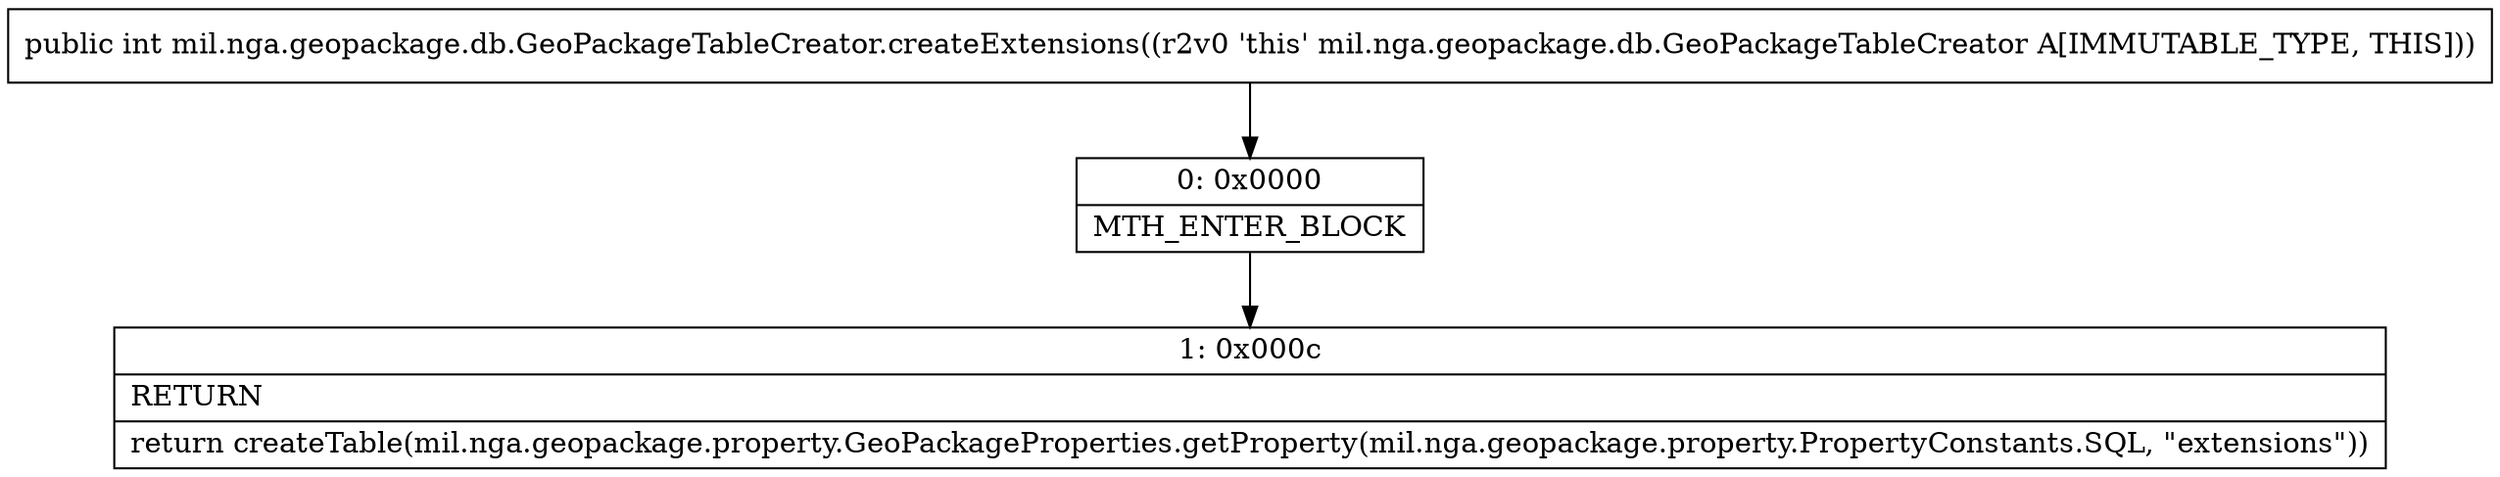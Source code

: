 digraph "CFG formil.nga.geopackage.db.GeoPackageTableCreator.createExtensions()I" {
Node_0 [shape=record,label="{0\:\ 0x0000|MTH_ENTER_BLOCK\l}"];
Node_1 [shape=record,label="{1\:\ 0x000c|RETURN\l|return createTable(mil.nga.geopackage.property.GeoPackageProperties.getProperty(mil.nga.geopackage.property.PropertyConstants.SQL, \"extensions\"))\l}"];
MethodNode[shape=record,label="{public int mil.nga.geopackage.db.GeoPackageTableCreator.createExtensions((r2v0 'this' mil.nga.geopackage.db.GeoPackageTableCreator A[IMMUTABLE_TYPE, THIS])) }"];
MethodNode -> Node_0;
Node_0 -> Node_1;
}

